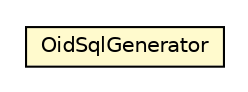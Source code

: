 #!/usr/local/bin/dot
#
# Class diagram 
# Generated by UMLGraph version 5.1 (http://www.umlgraph.org/)
#

digraph G {
	edge [fontname="Helvetica",fontsize=10,labelfontname="Helvetica",labelfontsize=10];
	node [fontname="Helvetica",fontsize=10,shape=plaintext];
	nodesep=0.25;
	ranksep=0.5;
	// pt.ist.fenixframework.pstm.repository.OidSqlGenerator
	c17661 [label=<<table title="pt.ist.fenixframework.pstm.repository.OidSqlGenerator" border="0" cellborder="1" cellspacing="0" cellpadding="2" port="p" bgcolor="lemonChiffon" href="./OidSqlGenerator.html">
		<tr><td><table border="0" cellspacing="0" cellpadding="1">
<tr><td align="center" balign="center"> OidSqlGenerator </td></tr>
		</table></td></tr>
		</table>>, fontname="Helvetica", fontcolor="black", fontsize=10.0];
}


